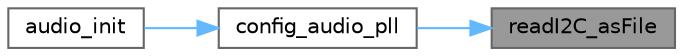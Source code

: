 digraph "readI2C_asFile"
{
 // LATEX_PDF_SIZE
  bgcolor="transparent";
  edge [fontname=Helvetica,fontsize=10,labelfontname=Helvetica,labelfontsize=10];
  node [fontname=Helvetica,fontsize=10,shape=box,height=0.2,width=0.4];
  rankdir="RL";
  Node1 [id="Node000001",label="readI2C_asFile",height=0.2,width=0.4,color="gray40", fillcolor="grey60", style="filled", fontcolor="black",tooltip=" "];
  Node1 -> Node2 [id="edge1_Node000001_Node000002",dir="back",color="steelblue1",style="solid",tooltip=" "];
  Node2 [id="Node000002",label="config_audio_pll",height=0.2,width=0.4,color="grey40", fillcolor="white", style="filled",URL="$group__AUDIO.html#ga9c9de79126611d05d3e2bda897ca886e",tooltip=" "];
  Node2 -> Node3 [id="edge2_Node000002_Node000003",dir="back",color="steelblue1",style="solid",tooltip=" "];
  Node3 [id="Node000003",label="audio_init",height=0.2,width=0.4,color="grey40", fillcolor="white", style="filled",URL="$group__AUDIO.html#ga780026a09284372732eeca5c1bdeda0b",tooltip="Initializes the audio register. Sets the sampling frequency. defines several values such as audio rec..."];
}
